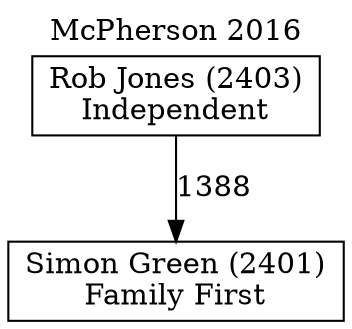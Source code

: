// House preference flow
digraph "Simon Green (2401)_McPherson_2016" {
	graph [label="McPherson 2016" labelloc=t mclimit=10]
	node [shape=box]
	"Rob Jones (2403)" [label="Rob Jones (2403)
Independent"]
	"Simon Green (2401)" [label="Simon Green (2401)
Family First"]
	"Rob Jones (2403)" -> "Simon Green (2401)" [label=1388]
}
